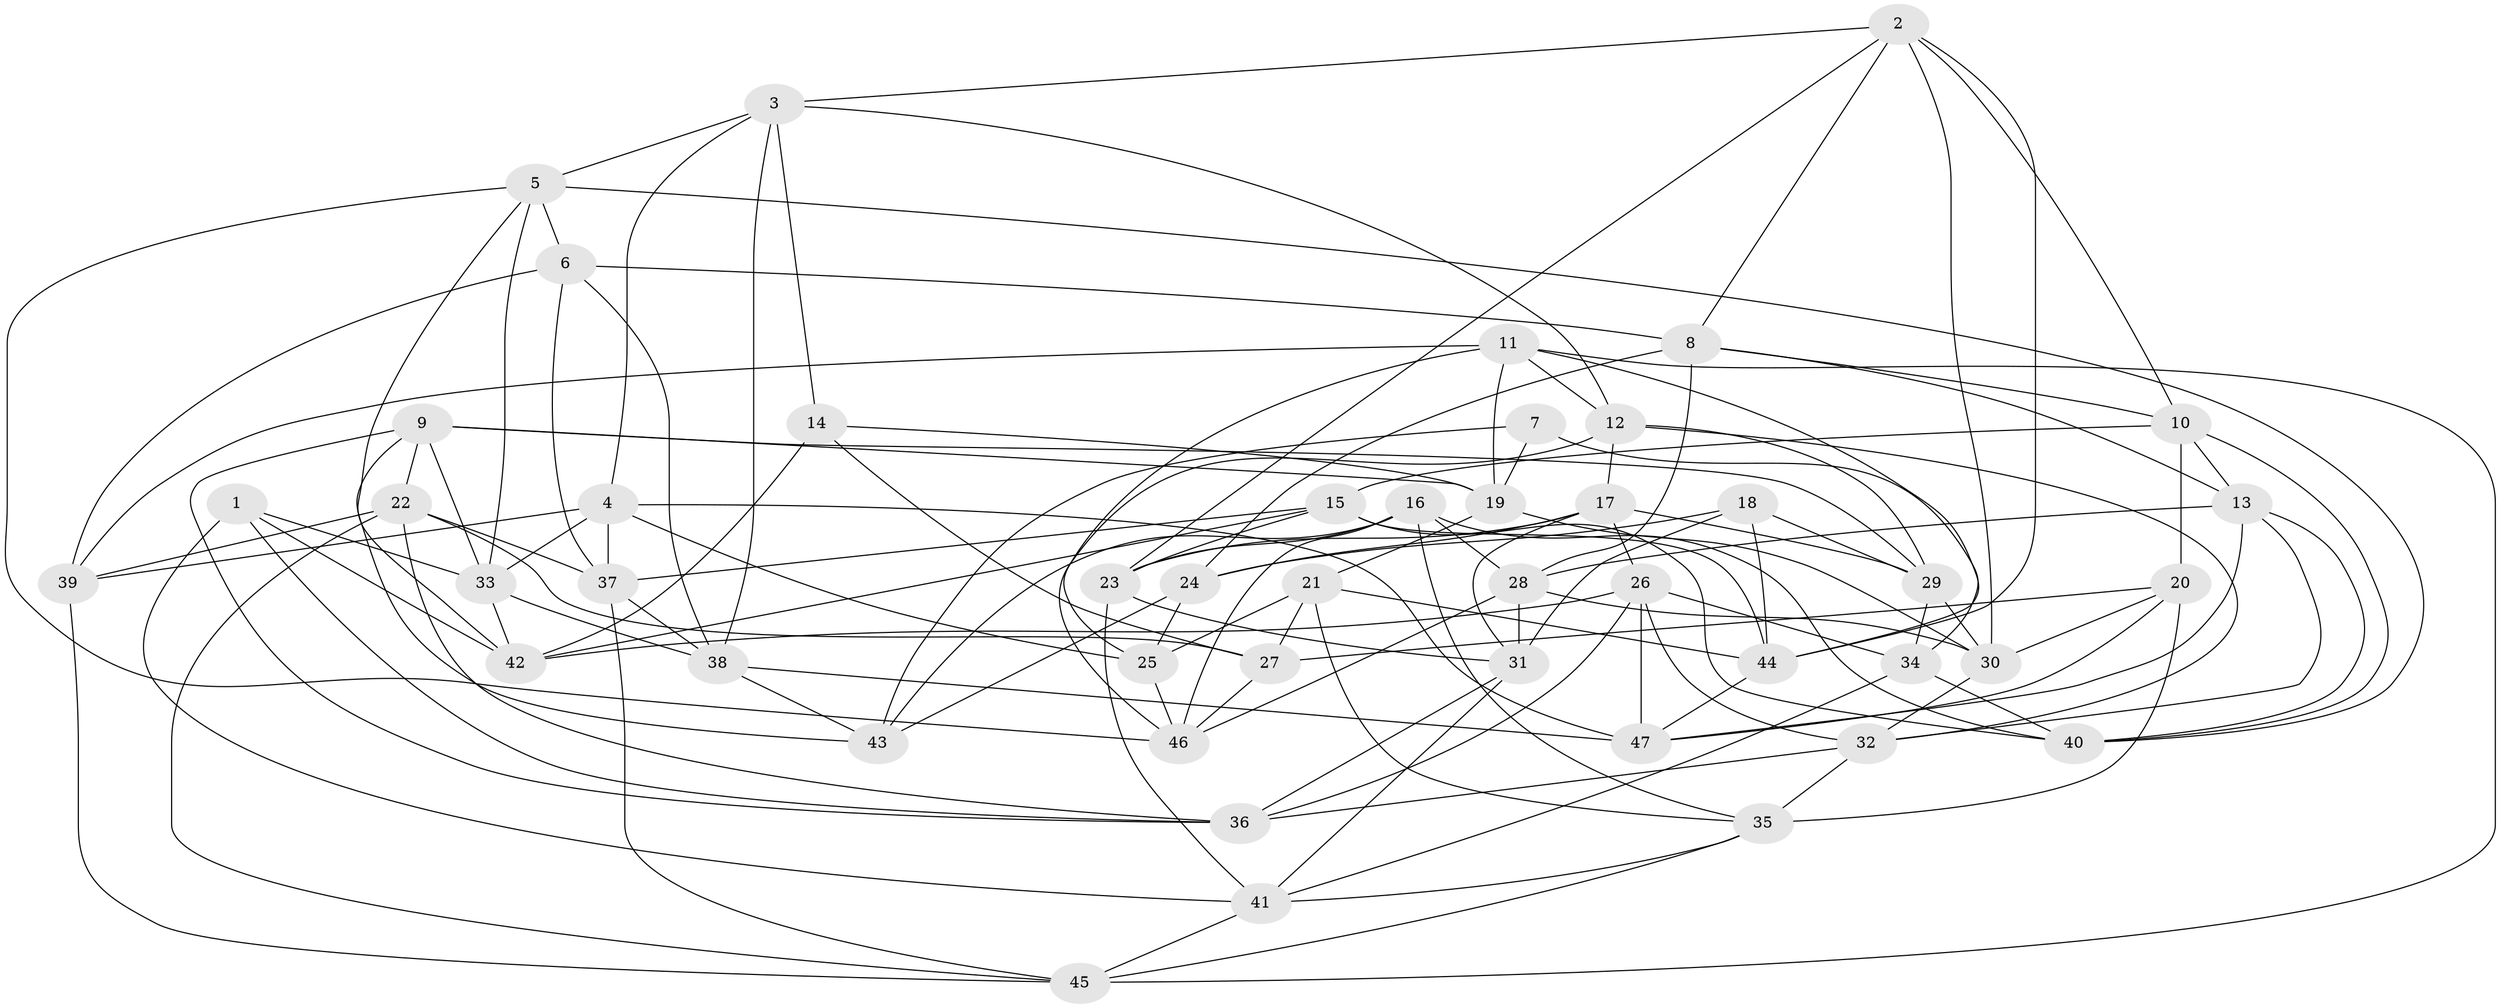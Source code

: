 // original degree distribution, {4: 1.0}
// Generated by graph-tools (version 1.1) at 2025/50/03/09/25 03:50:48]
// undirected, 47 vertices, 132 edges
graph export_dot {
graph [start="1"]
  node [color=gray90,style=filled];
  1;
  2;
  3;
  4;
  5;
  6;
  7;
  8;
  9;
  10;
  11;
  12;
  13;
  14;
  15;
  16;
  17;
  18;
  19;
  20;
  21;
  22;
  23;
  24;
  25;
  26;
  27;
  28;
  29;
  30;
  31;
  32;
  33;
  34;
  35;
  36;
  37;
  38;
  39;
  40;
  41;
  42;
  43;
  44;
  45;
  46;
  47;
  1 -- 33 [weight=1.0];
  1 -- 36 [weight=1.0];
  1 -- 41 [weight=1.0];
  1 -- 42 [weight=1.0];
  2 -- 3 [weight=1.0];
  2 -- 8 [weight=1.0];
  2 -- 10 [weight=1.0];
  2 -- 23 [weight=1.0];
  2 -- 30 [weight=1.0];
  2 -- 44 [weight=1.0];
  3 -- 4 [weight=1.0];
  3 -- 5 [weight=1.0];
  3 -- 12 [weight=1.0];
  3 -- 14 [weight=1.0];
  3 -- 38 [weight=1.0];
  4 -- 25 [weight=1.0];
  4 -- 33 [weight=1.0];
  4 -- 37 [weight=1.0];
  4 -- 39 [weight=1.0];
  4 -- 47 [weight=1.0];
  5 -- 6 [weight=1.0];
  5 -- 33 [weight=1.0];
  5 -- 40 [weight=1.0];
  5 -- 42 [weight=1.0];
  5 -- 46 [weight=1.0];
  6 -- 8 [weight=1.0];
  6 -- 37 [weight=1.0];
  6 -- 38 [weight=1.0];
  6 -- 39 [weight=2.0];
  7 -- 19 [weight=1.0];
  7 -- 34 [weight=2.0];
  7 -- 43 [weight=1.0];
  8 -- 10 [weight=1.0];
  8 -- 13 [weight=1.0];
  8 -- 24 [weight=1.0];
  8 -- 28 [weight=1.0];
  9 -- 19 [weight=1.0];
  9 -- 22 [weight=1.0];
  9 -- 29 [weight=1.0];
  9 -- 33 [weight=1.0];
  9 -- 36 [weight=1.0];
  9 -- 43 [weight=1.0];
  10 -- 13 [weight=1.0];
  10 -- 15 [weight=1.0];
  10 -- 20 [weight=1.0];
  10 -- 40 [weight=1.0];
  11 -- 12 [weight=1.0];
  11 -- 19 [weight=1.0];
  11 -- 25 [weight=1.0];
  11 -- 39 [weight=1.0];
  11 -- 44 [weight=1.0];
  11 -- 45 [weight=1.0];
  12 -- 17 [weight=1.0];
  12 -- 29 [weight=1.0];
  12 -- 32 [weight=1.0];
  12 -- 46 [weight=1.0];
  13 -- 28 [weight=1.0];
  13 -- 32 [weight=1.0];
  13 -- 40 [weight=1.0];
  13 -- 47 [weight=1.0];
  14 -- 19 [weight=1.0];
  14 -- 27 [weight=1.0];
  14 -- 42 [weight=1.0];
  15 -- 23 [weight=1.0];
  15 -- 37 [weight=1.0];
  15 -- 40 [weight=1.0];
  15 -- 42 [weight=1.0];
  15 -- 44 [weight=1.0];
  16 -- 23 [weight=1.0];
  16 -- 28 [weight=1.0];
  16 -- 35 [weight=1.0];
  16 -- 40 [weight=1.0];
  16 -- 43 [weight=1.0];
  16 -- 46 [weight=1.0];
  17 -- 23 [weight=1.0];
  17 -- 24 [weight=1.0];
  17 -- 26 [weight=1.0];
  17 -- 29 [weight=1.0];
  17 -- 31 [weight=1.0];
  18 -- 24 [weight=1.0];
  18 -- 29 [weight=1.0];
  18 -- 31 [weight=1.0];
  18 -- 44 [weight=1.0];
  19 -- 21 [weight=1.0];
  19 -- 30 [weight=1.0];
  20 -- 27 [weight=2.0];
  20 -- 30 [weight=1.0];
  20 -- 35 [weight=1.0];
  20 -- 47 [weight=1.0];
  21 -- 25 [weight=2.0];
  21 -- 27 [weight=1.0];
  21 -- 35 [weight=1.0];
  21 -- 44 [weight=1.0];
  22 -- 27 [weight=1.0];
  22 -- 36 [weight=1.0];
  22 -- 37 [weight=1.0];
  22 -- 39 [weight=1.0];
  22 -- 45 [weight=1.0];
  23 -- 31 [weight=1.0];
  23 -- 41 [weight=1.0];
  24 -- 25 [weight=1.0];
  24 -- 43 [weight=2.0];
  25 -- 46 [weight=1.0];
  26 -- 32 [weight=1.0];
  26 -- 34 [weight=1.0];
  26 -- 36 [weight=1.0];
  26 -- 42 [weight=1.0];
  26 -- 47 [weight=1.0];
  27 -- 46 [weight=1.0];
  28 -- 30 [weight=1.0];
  28 -- 31 [weight=1.0];
  28 -- 46 [weight=1.0];
  29 -- 30 [weight=1.0];
  29 -- 34 [weight=1.0];
  30 -- 32 [weight=1.0];
  31 -- 36 [weight=1.0];
  31 -- 41 [weight=1.0];
  32 -- 35 [weight=1.0];
  32 -- 36 [weight=1.0];
  33 -- 38 [weight=1.0];
  33 -- 42 [weight=1.0];
  34 -- 40 [weight=1.0];
  34 -- 41 [weight=1.0];
  35 -- 41 [weight=1.0];
  35 -- 45 [weight=1.0];
  37 -- 38 [weight=1.0];
  37 -- 45 [weight=1.0];
  38 -- 43 [weight=1.0];
  38 -- 47 [weight=1.0];
  39 -- 45 [weight=1.0];
  41 -- 45 [weight=1.0];
  44 -- 47 [weight=1.0];
}
